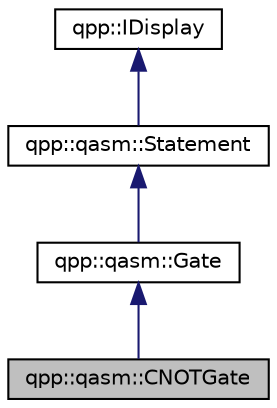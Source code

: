 digraph "qpp::qasm::CNOTGate"
{
  edge [fontname="Helvetica",fontsize="10",labelfontname="Helvetica",labelfontsize="10"];
  node [fontname="Helvetica",fontsize="10",shape=record];
  Node0 [label="qpp::qasm::CNOTGate",height=0.2,width=0.4,color="black", fillcolor="grey75", style="filled", fontcolor="black"];
  Node1 -> Node0 [dir="back",color="midnightblue",fontsize="10",style="solid",fontname="Helvetica"];
  Node1 [label="qpp::qasm::Gate",height=0.2,width=0.4,color="black", fillcolor="white", style="filled",URL="$classqpp_1_1qasm_1_1_gate.html",tooltip="Base class for openQASM gates. "];
  Node2 -> Node1 [dir="back",color="midnightblue",fontsize="10",style="solid",fontname="Helvetica"];
  Node2 [label="qpp::qasm::Statement",height=0.2,width=0.4,color="black", fillcolor="white", style="filled",URL="$classqpp_1_1qasm_1_1_statement.html",tooltip="Base class for openQASM statements. "];
  Node3 -> Node2 [dir="back",color="midnightblue",fontsize="10",style="solid",fontname="Helvetica"];
  Node3 [label="qpp::IDisplay",height=0.2,width=0.4,color="black", fillcolor="white", style="filled",URL="$classqpp_1_1_i_display.html",tooltip="Abstract class (interface) that mandates the definition of virtual std::ostream& display(std::ostream..."];
}
